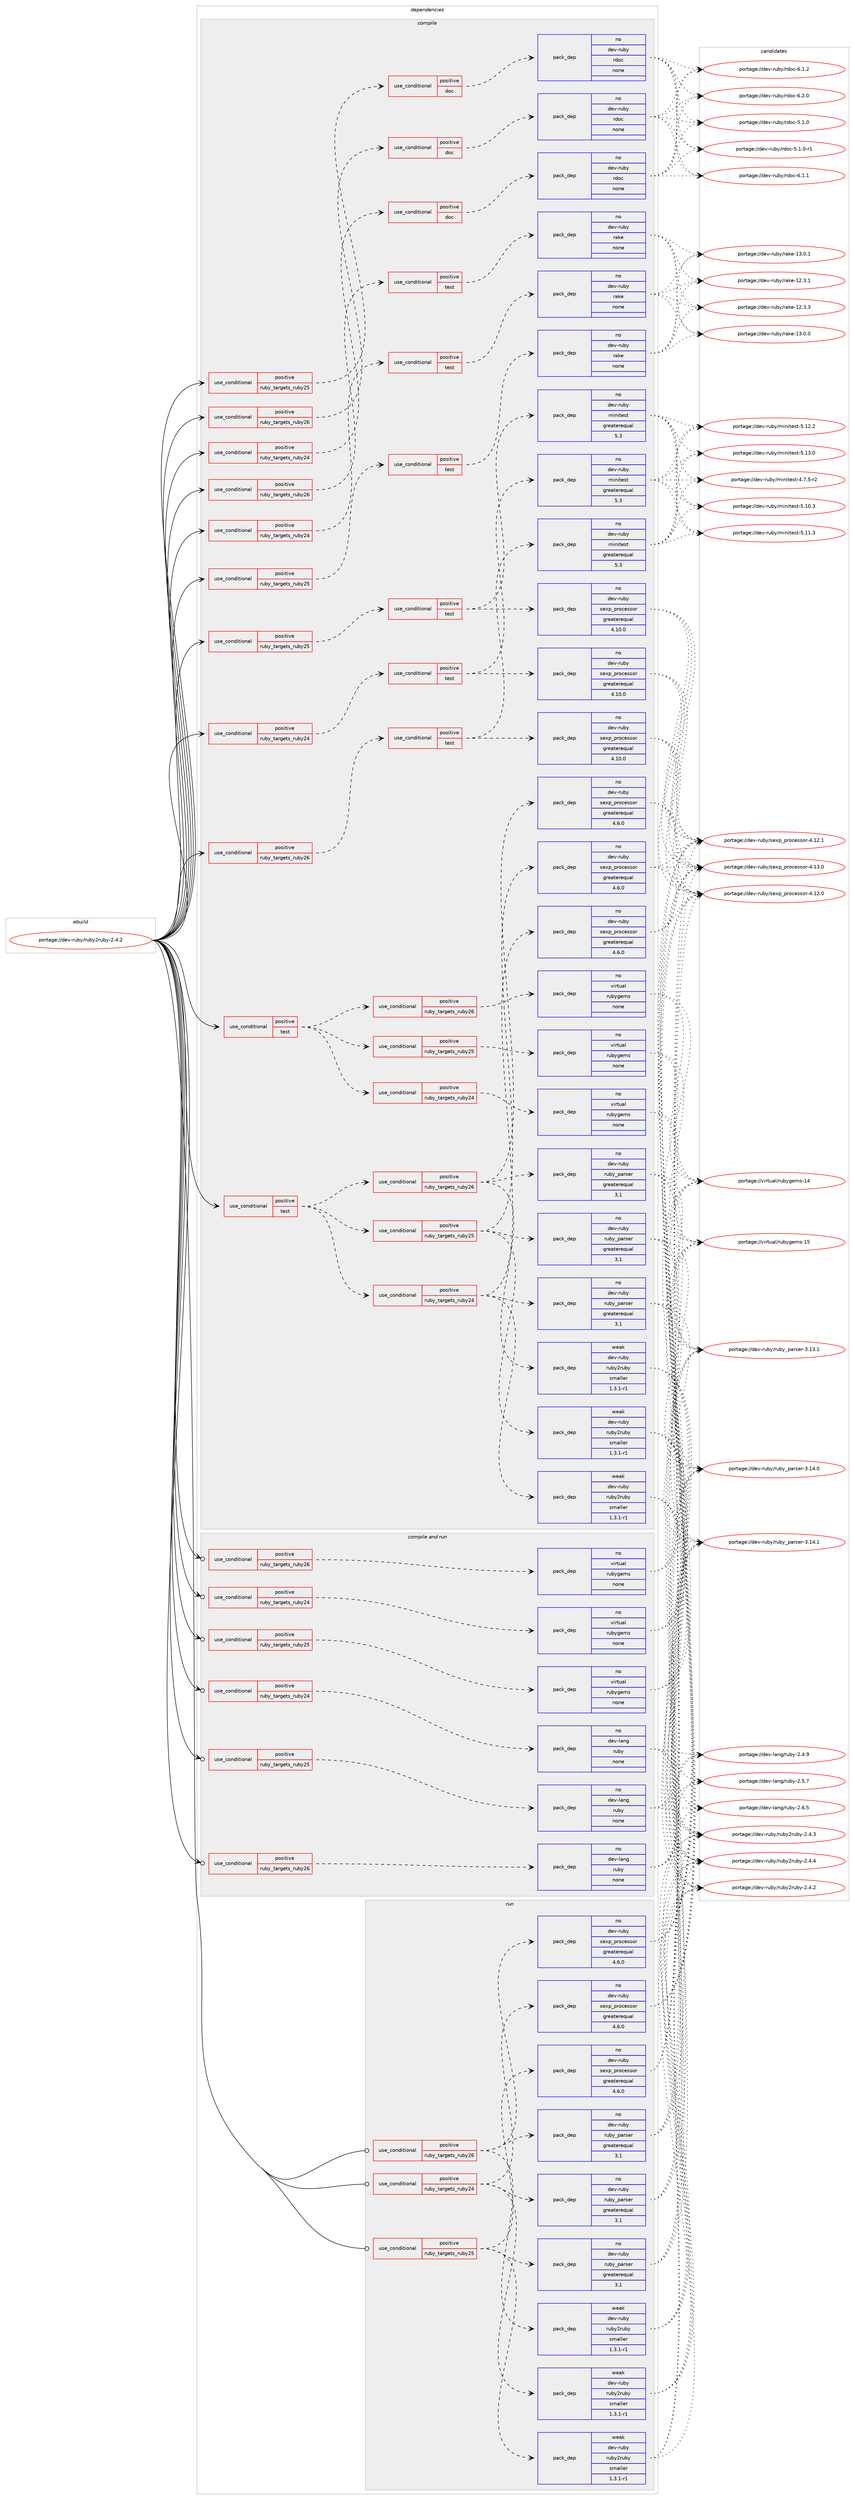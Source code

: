 digraph prolog {

# *************
# Graph options
# *************

newrank=true;
concentrate=true;
compound=true;
graph [rankdir=LR,fontname=Helvetica,fontsize=10,ranksep=1.5];#, ranksep=2.5, nodesep=0.2];
edge  [arrowhead=vee];
node  [fontname=Helvetica,fontsize=10];

# **********
# The ebuild
# **********

subgraph cluster_leftcol {
color=gray;
rank=same;
label=<<i>ebuild</i>>;
id [label="portage://dev-ruby/ruby2ruby-2.4.2", color=red, width=4, href="../dev-ruby/ruby2ruby-2.4.2.svg"];
}

# ****************
# The dependencies
# ****************

subgraph cluster_midcol {
color=gray;
label=<<i>dependencies</i>>;
subgraph cluster_compile {
fillcolor="#eeeeee";
style=filled;
label=<<i>compile</i>>;
subgraph cond64993 {
dependency246851 [label=<<TABLE BORDER="0" CELLBORDER="1" CELLSPACING="0" CELLPADDING="4"><TR><TD ROWSPAN="3" CELLPADDING="10">use_conditional</TD></TR><TR><TD>positive</TD></TR><TR><TD>ruby_targets_ruby24</TD></TR></TABLE>>, shape=none, color=red];
subgraph cond64994 {
dependency246852 [label=<<TABLE BORDER="0" CELLBORDER="1" CELLSPACING="0" CELLPADDING="4"><TR><TD ROWSPAN="3" CELLPADDING="10">use_conditional</TD></TR><TR><TD>positive</TD></TR><TR><TD>doc</TD></TR></TABLE>>, shape=none, color=red];
subgraph pack178313 {
dependency246853 [label=<<TABLE BORDER="0" CELLBORDER="1" CELLSPACING="0" CELLPADDING="4" WIDTH="220"><TR><TD ROWSPAN="6" CELLPADDING="30">pack_dep</TD></TR><TR><TD WIDTH="110">no</TD></TR><TR><TD>dev-ruby</TD></TR><TR><TD>rdoc</TD></TR><TR><TD>none</TD></TR><TR><TD></TD></TR></TABLE>>, shape=none, color=blue];
}
dependency246852:e -> dependency246853:w [weight=20,style="dashed",arrowhead="vee"];
}
dependency246851:e -> dependency246852:w [weight=20,style="dashed",arrowhead="vee"];
}
id:e -> dependency246851:w [weight=20,style="solid",arrowhead="vee"];
subgraph cond64995 {
dependency246854 [label=<<TABLE BORDER="0" CELLBORDER="1" CELLSPACING="0" CELLPADDING="4"><TR><TD ROWSPAN="3" CELLPADDING="10">use_conditional</TD></TR><TR><TD>positive</TD></TR><TR><TD>ruby_targets_ruby24</TD></TR></TABLE>>, shape=none, color=red];
subgraph cond64996 {
dependency246855 [label=<<TABLE BORDER="0" CELLBORDER="1" CELLSPACING="0" CELLPADDING="4"><TR><TD ROWSPAN="3" CELLPADDING="10">use_conditional</TD></TR><TR><TD>positive</TD></TR><TR><TD>test</TD></TR></TABLE>>, shape=none, color=red];
subgraph pack178314 {
dependency246856 [label=<<TABLE BORDER="0" CELLBORDER="1" CELLSPACING="0" CELLPADDING="4" WIDTH="220"><TR><TD ROWSPAN="6" CELLPADDING="30">pack_dep</TD></TR><TR><TD WIDTH="110">no</TD></TR><TR><TD>dev-ruby</TD></TR><TR><TD>minitest</TD></TR><TR><TD>greaterequal</TD></TR><TR><TD>5.3</TD></TR></TABLE>>, shape=none, color=blue];
}
dependency246855:e -> dependency246856:w [weight=20,style="dashed",arrowhead="vee"];
subgraph pack178315 {
dependency246857 [label=<<TABLE BORDER="0" CELLBORDER="1" CELLSPACING="0" CELLPADDING="4" WIDTH="220"><TR><TD ROWSPAN="6" CELLPADDING="30">pack_dep</TD></TR><TR><TD WIDTH="110">no</TD></TR><TR><TD>dev-ruby</TD></TR><TR><TD>sexp_processor</TD></TR><TR><TD>greaterequal</TD></TR><TR><TD>4.10.0</TD></TR></TABLE>>, shape=none, color=blue];
}
dependency246855:e -> dependency246857:w [weight=20,style="dashed",arrowhead="vee"];
}
dependency246854:e -> dependency246855:w [weight=20,style="dashed",arrowhead="vee"];
}
id:e -> dependency246854:w [weight=20,style="solid",arrowhead="vee"];
subgraph cond64997 {
dependency246858 [label=<<TABLE BORDER="0" CELLBORDER="1" CELLSPACING="0" CELLPADDING="4"><TR><TD ROWSPAN="3" CELLPADDING="10">use_conditional</TD></TR><TR><TD>positive</TD></TR><TR><TD>ruby_targets_ruby24</TD></TR></TABLE>>, shape=none, color=red];
subgraph cond64998 {
dependency246859 [label=<<TABLE BORDER="0" CELLBORDER="1" CELLSPACING="0" CELLPADDING="4"><TR><TD ROWSPAN="3" CELLPADDING="10">use_conditional</TD></TR><TR><TD>positive</TD></TR><TR><TD>test</TD></TR></TABLE>>, shape=none, color=red];
subgraph pack178316 {
dependency246860 [label=<<TABLE BORDER="0" CELLBORDER="1" CELLSPACING="0" CELLPADDING="4" WIDTH="220"><TR><TD ROWSPAN="6" CELLPADDING="30">pack_dep</TD></TR><TR><TD WIDTH="110">no</TD></TR><TR><TD>dev-ruby</TD></TR><TR><TD>rake</TD></TR><TR><TD>none</TD></TR><TR><TD></TD></TR></TABLE>>, shape=none, color=blue];
}
dependency246859:e -> dependency246860:w [weight=20,style="dashed",arrowhead="vee"];
}
dependency246858:e -> dependency246859:w [weight=20,style="dashed",arrowhead="vee"];
}
id:e -> dependency246858:w [weight=20,style="solid",arrowhead="vee"];
subgraph cond64999 {
dependency246861 [label=<<TABLE BORDER="0" CELLBORDER="1" CELLSPACING="0" CELLPADDING="4"><TR><TD ROWSPAN="3" CELLPADDING="10">use_conditional</TD></TR><TR><TD>positive</TD></TR><TR><TD>ruby_targets_ruby25</TD></TR></TABLE>>, shape=none, color=red];
subgraph cond65000 {
dependency246862 [label=<<TABLE BORDER="0" CELLBORDER="1" CELLSPACING="0" CELLPADDING="4"><TR><TD ROWSPAN="3" CELLPADDING="10">use_conditional</TD></TR><TR><TD>positive</TD></TR><TR><TD>doc</TD></TR></TABLE>>, shape=none, color=red];
subgraph pack178317 {
dependency246863 [label=<<TABLE BORDER="0" CELLBORDER="1" CELLSPACING="0" CELLPADDING="4" WIDTH="220"><TR><TD ROWSPAN="6" CELLPADDING="30">pack_dep</TD></TR><TR><TD WIDTH="110">no</TD></TR><TR><TD>dev-ruby</TD></TR><TR><TD>rdoc</TD></TR><TR><TD>none</TD></TR><TR><TD></TD></TR></TABLE>>, shape=none, color=blue];
}
dependency246862:e -> dependency246863:w [weight=20,style="dashed",arrowhead="vee"];
}
dependency246861:e -> dependency246862:w [weight=20,style="dashed",arrowhead="vee"];
}
id:e -> dependency246861:w [weight=20,style="solid",arrowhead="vee"];
subgraph cond65001 {
dependency246864 [label=<<TABLE BORDER="0" CELLBORDER="1" CELLSPACING="0" CELLPADDING="4"><TR><TD ROWSPAN="3" CELLPADDING="10">use_conditional</TD></TR><TR><TD>positive</TD></TR><TR><TD>ruby_targets_ruby25</TD></TR></TABLE>>, shape=none, color=red];
subgraph cond65002 {
dependency246865 [label=<<TABLE BORDER="0" CELLBORDER="1" CELLSPACING="0" CELLPADDING="4"><TR><TD ROWSPAN="3" CELLPADDING="10">use_conditional</TD></TR><TR><TD>positive</TD></TR><TR><TD>test</TD></TR></TABLE>>, shape=none, color=red];
subgraph pack178318 {
dependency246866 [label=<<TABLE BORDER="0" CELLBORDER="1" CELLSPACING="0" CELLPADDING="4" WIDTH="220"><TR><TD ROWSPAN="6" CELLPADDING="30">pack_dep</TD></TR><TR><TD WIDTH="110">no</TD></TR><TR><TD>dev-ruby</TD></TR><TR><TD>minitest</TD></TR><TR><TD>greaterequal</TD></TR><TR><TD>5.3</TD></TR></TABLE>>, shape=none, color=blue];
}
dependency246865:e -> dependency246866:w [weight=20,style="dashed",arrowhead="vee"];
subgraph pack178319 {
dependency246867 [label=<<TABLE BORDER="0" CELLBORDER="1" CELLSPACING="0" CELLPADDING="4" WIDTH="220"><TR><TD ROWSPAN="6" CELLPADDING="30">pack_dep</TD></TR><TR><TD WIDTH="110">no</TD></TR><TR><TD>dev-ruby</TD></TR><TR><TD>sexp_processor</TD></TR><TR><TD>greaterequal</TD></TR><TR><TD>4.10.0</TD></TR></TABLE>>, shape=none, color=blue];
}
dependency246865:e -> dependency246867:w [weight=20,style="dashed",arrowhead="vee"];
}
dependency246864:e -> dependency246865:w [weight=20,style="dashed",arrowhead="vee"];
}
id:e -> dependency246864:w [weight=20,style="solid",arrowhead="vee"];
subgraph cond65003 {
dependency246868 [label=<<TABLE BORDER="0" CELLBORDER="1" CELLSPACING="0" CELLPADDING="4"><TR><TD ROWSPAN="3" CELLPADDING="10">use_conditional</TD></TR><TR><TD>positive</TD></TR><TR><TD>ruby_targets_ruby25</TD></TR></TABLE>>, shape=none, color=red];
subgraph cond65004 {
dependency246869 [label=<<TABLE BORDER="0" CELLBORDER="1" CELLSPACING="0" CELLPADDING="4"><TR><TD ROWSPAN="3" CELLPADDING="10">use_conditional</TD></TR><TR><TD>positive</TD></TR><TR><TD>test</TD></TR></TABLE>>, shape=none, color=red];
subgraph pack178320 {
dependency246870 [label=<<TABLE BORDER="0" CELLBORDER="1" CELLSPACING="0" CELLPADDING="4" WIDTH="220"><TR><TD ROWSPAN="6" CELLPADDING="30">pack_dep</TD></TR><TR><TD WIDTH="110">no</TD></TR><TR><TD>dev-ruby</TD></TR><TR><TD>rake</TD></TR><TR><TD>none</TD></TR><TR><TD></TD></TR></TABLE>>, shape=none, color=blue];
}
dependency246869:e -> dependency246870:w [weight=20,style="dashed",arrowhead="vee"];
}
dependency246868:e -> dependency246869:w [weight=20,style="dashed",arrowhead="vee"];
}
id:e -> dependency246868:w [weight=20,style="solid",arrowhead="vee"];
subgraph cond65005 {
dependency246871 [label=<<TABLE BORDER="0" CELLBORDER="1" CELLSPACING="0" CELLPADDING="4"><TR><TD ROWSPAN="3" CELLPADDING="10">use_conditional</TD></TR><TR><TD>positive</TD></TR><TR><TD>ruby_targets_ruby26</TD></TR></TABLE>>, shape=none, color=red];
subgraph cond65006 {
dependency246872 [label=<<TABLE BORDER="0" CELLBORDER="1" CELLSPACING="0" CELLPADDING="4"><TR><TD ROWSPAN="3" CELLPADDING="10">use_conditional</TD></TR><TR><TD>positive</TD></TR><TR><TD>doc</TD></TR></TABLE>>, shape=none, color=red];
subgraph pack178321 {
dependency246873 [label=<<TABLE BORDER="0" CELLBORDER="1" CELLSPACING="0" CELLPADDING="4" WIDTH="220"><TR><TD ROWSPAN="6" CELLPADDING="30">pack_dep</TD></TR><TR><TD WIDTH="110">no</TD></TR><TR><TD>dev-ruby</TD></TR><TR><TD>rdoc</TD></TR><TR><TD>none</TD></TR><TR><TD></TD></TR></TABLE>>, shape=none, color=blue];
}
dependency246872:e -> dependency246873:w [weight=20,style="dashed",arrowhead="vee"];
}
dependency246871:e -> dependency246872:w [weight=20,style="dashed",arrowhead="vee"];
}
id:e -> dependency246871:w [weight=20,style="solid",arrowhead="vee"];
subgraph cond65007 {
dependency246874 [label=<<TABLE BORDER="0" CELLBORDER="1" CELLSPACING="0" CELLPADDING="4"><TR><TD ROWSPAN="3" CELLPADDING="10">use_conditional</TD></TR><TR><TD>positive</TD></TR><TR><TD>ruby_targets_ruby26</TD></TR></TABLE>>, shape=none, color=red];
subgraph cond65008 {
dependency246875 [label=<<TABLE BORDER="0" CELLBORDER="1" CELLSPACING="0" CELLPADDING="4"><TR><TD ROWSPAN="3" CELLPADDING="10">use_conditional</TD></TR><TR><TD>positive</TD></TR><TR><TD>test</TD></TR></TABLE>>, shape=none, color=red];
subgraph pack178322 {
dependency246876 [label=<<TABLE BORDER="0" CELLBORDER="1" CELLSPACING="0" CELLPADDING="4" WIDTH="220"><TR><TD ROWSPAN="6" CELLPADDING="30">pack_dep</TD></TR><TR><TD WIDTH="110">no</TD></TR><TR><TD>dev-ruby</TD></TR><TR><TD>minitest</TD></TR><TR><TD>greaterequal</TD></TR><TR><TD>5.3</TD></TR></TABLE>>, shape=none, color=blue];
}
dependency246875:e -> dependency246876:w [weight=20,style="dashed",arrowhead="vee"];
subgraph pack178323 {
dependency246877 [label=<<TABLE BORDER="0" CELLBORDER="1" CELLSPACING="0" CELLPADDING="4" WIDTH="220"><TR><TD ROWSPAN="6" CELLPADDING="30">pack_dep</TD></TR><TR><TD WIDTH="110">no</TD></TR><TR><TD>dev-ruby</TD></TR><TR><TD>sexp_processor</TD></TR><TR><TD>greaterequal</TD></TR><TR><TD>4.10.0</TD></TR></TABLE>>, shape=none, color=blue];
}
dependency246875:e -> dependency246877:w [weight=20,style="dashed",arrowhead="vee"];
}
dependency246874:e -> dependency246875:w [weight=20,style="dashed",arrowhead="vee"];
}
id:e -> dependency246874:w [weight=20,style="solid",arrowhead="vee"];
subgraph cond65009 {
dependency246878 [label=<<TABLE BORDER="0" CELLBORDER="1" CELLSPACING="0" CELLPADDING="4"><TR><TD ROWSPAN="3" CELLPADDING="10">use_conditional</TD></TR><TR><TD>positive</TD></TR><TR><TD>ruby_targets_ruby26</TD></TR></TABLE>>, shape=none, color=red];
subgraph cond65010 {
dependency246879 [label=<<TABLE BORDER="0" CELLBORDER="1" CELLSPACING="0" CELLPADDING="4"><TR><TD ROWSPAN="3" CELLPADDING="10">use_conditional</TD></TR><TR><TD>positive</TD></TR><TR><TD>test</TD></TR></TABLE>>, shape=none, color=red];
subgraph pack178324 {
dependency246880 [label=<<TABLE BORDER="0" CELLBORDER="1" CELLSPACING="0" CELLPADDING="4" WIDTH="220"><TR><TD ROWSPAN="6" CELLPADDING="30">pack_dep</TD></TR><TR><TD WIDTH="110">no</TD></TR><TR><TD>dev-ruby</TD></TR><TR><TD>rake</TD></TR><TR><TD>none</TD></TR><TR><TD></TD></TR></TABLE>>, shape=none, color=blue];
}
dependency246879:e -> dependency246880:w [weight=20,style="dashed",arrowhead="vee"];
}
dependency246878:e -> dependency246879:w [weight=20,style="dashed",arrowhead="vee"];
}
id:e -> dependency246878:w [weight=20,style="solid",arrowhead="vee"];
subgraph cond65011 {
dependency246881 [label=<<TABLE BORDER="0" CELLBORDER="1" CELLSPACING="0" CELLPADDING="4"><TR><TD ROWSPAN="3" CELLPADDING="10">use_conditional</TD></TR><TR><TD>positive</TD></TR><TR><TD>test</TD></TR></TABLE>>, shape=none, color=red];
subgraph cond65012 {
dependency246882 [label=<<TABLE BORDER="0" CELLBORDER="1" CELLSPACING="0" CELLPADDING="4"><TR><TD ROWSPAN="3" CELLPADDING="10">use_conditional</TD></TR><TR><TD>positive</TD></TR><TR><TD>ruby_targets_ruby24</TD></TR></TABLE>>, shape=none, color=red];
subgraph pack178325 {
dependency246883 [label=<<TABLE BORDER="0" CELLBORDER="1" CELLSPACING="0" CELLPADDING="4" WIDTH="220"><TR><TD ROWSPAN="6" CELLPADDING="30">pack_dep</TD></TR><TR><TD WIDTH="110">no</TD></TR><TR><TD>dev-ruby</TD></TR><TR><TD>sexp_processor</TD></TR><TR><TD>greaterequal</TD></TR><TR><TD>4.6.0</TD></TR></TABLE>>, shape=none, color=blue];
}
dependency246882:e -> dependency246883:w [weight=20,style="dashed",arrowhead="vee"];
subgraph pack178326 {
dependency246884 [label=<<TABLE BORDER="0" CELLBORDER="1" CELLSPACING="0" CELLPADDING="4" WIDTH="220"><TR><TD ROWSPAN="6" CELLPADDING="30">pack_dep</TD></TR><TR><TD WIDTH="110">no</TD></TR><TR><TD>dev-ruby</TD></TR><TR><TD>ruby_parser</TD></TR><TR><TD>greaterequal</TD></TR><TR><TD>3.1</TD></TR></TABLE>>, shape=none, color=blue];
}
dependency246882:e -> dependency246884:w [weight=20,style="dashed",arrowhead="vee"];
subgraph pack178327 {
dependency246885 [label=<<TABLE BORDER="0" CELLBORDER="1" CELLSPACING="0" CELLPADDING="4" WIDTH="220"><TR><TD ROWSPAN="6" CELLPADDING="30">pack_dep</TD></TR><TR><TD WIDTH="110">weak</TD></TR><TR><TD>dev-ruby</TD></TR><TR><TD>ruby2ruby</TD></TR><TR><TD>smaller</TD></TR><TR><TD>1.3.1-r1</TD></TR></TABLE>>, shape=none, color=blue];
}
dependency246882:e -> dependency246885:w [weight=20,style="dashed",arrowhead="vee"];
}
dependency246881:e -> dependency246882:w [weight=20,style="dashed",arrowhead="vee"];
subgraph cond65013 {
dependency246886 [label=<<TABLE BORDER="0" CELLBORDER="1" CELLSPACING="0" CELLPADDING="4"><TR><TD ROWSPAN="3" CELLPADDING="10">use_conditional</TD></TR><TR><TD>positive</TD></TR><TR><TD>ruby_targets_ruby25</TD></TR></TABLE>>, shape=none, color=red];
subgraph pack178328 {
dependency246887 [label=<<TABLE BORDER="0" CELLBORDER="1" CELLSPACING="0" CELLPADDING="4" WIDTH="220"><TR><TD ROWSPAN="6" CELLPADDING="30">pack_dep</TD></TR><TR><TD WIDTH="110">no</TD></TR><TR><TD>dev-ruby</TD></TR><TR><TD>sexp_processor</TD></TR><TR><TD>greaterequal</TD></TR><TR><TD>4.6.0</TD></TR></TABLE>>, shape=none, color=blue];
}
dependency246886:e -> dependency246887:w [weight=20,style="dashed",arrowhead="vee"];
subgraph pack178329 {
dependency246888 [label=<<TABLE BORDER="0" CELLBORDER="1" CELLSPACING="0" CELLPADDING="4" WIDTH="220"><TR><TD ROWSPAN="6" CELLPADDING="30">pack_dep</TD></TR><TR><TD WIDTH="110">no</TD></TR><TR><TD>dev-ruby</TD></TR><TR><TD>ruby_parser</TD></TR><TR><TD>greaterequal</TD></TR><TR><TD>3.1</TD></TR></TABLE>>, shape=none, color=blue];
}
dependency246886:e -> dependency246888:w [weight=20,style="dashed",arrowhead="vee"];
subgraph pack178330 {
dependency246889 [label=<<TABLE BORDER="0" CELLBORDER="1" CELLSPACING="0" CELLPADDING="4" WIDTH="220"><TR><TD ROWSPAN="6" CELLPADDING="30">pack_dep</TD></TR><TR><TD WIDTH="110">weak</TD></TR><TR><TD>dev-ruby</TD></TR><TR><TD>ruby2ruby</TD></TR><TR><TD>smaller</TD></TR><TR><TD>1.3.1-r1</TD></TR></TABLE>>, shape=none, color=blue];
}
dependency246886:e -> dependency246889:w [weight=20,style="dashed",arrowhead="vee"];
}
dependency246881:e -> dependency246886:w [weight=20,style="dashed",arrowhead="vee"];
subgraph cond65014 {
dependency246890 [label=<<TABLE BORDER="0" CELLBORDER="1" CELLSPACING="0" CELLPADDING="4"><TR><TD ROWSPAN="3" CELLPADDING="10">use_conditional</TD></TR><TR><TD>positive</TD></TR><TR><TD>ruby_targets_ruby26</TD></TR></TABLE>>, shape=none, color=red];
subgraph pack178331 {
dependency246891 [label=<<TABLE BORDER="0" CELLBORDER="1" CELLSPACING="0" CELLPADDING="4" WIDTH="220"><TR><TD ROWSPAN="6" CELLPADDING="30">pack_dep</TD></TR><TR><TD WIDTH="110">no</TD></TR><TR><TD>dev-ruby</TD></TR><TR><TD>sexp_processor</TD></TR><TR><TD>greaterequal</TD></TR><TR><TD>4.6.0</TD></TR></TABLE>>, shape=none, color=blue];
}
dependency246890:e -> dependency246891:w [weight=20,style="dashed",arrowhead="vee"];
subgraph pack178332 {
dependency246892 [label=<<TABLE BORDER="0" CELLBORDER="1" CELLSPACING="0" CELLPADDING="4" WIDTH="220"><TR><TD ROWSPAN="6" CELLPADDING="30">pack_dep</TD></TR><TR><TD WIDTH="110">no</TD></TR><TR><TD>dev-ruby</TD></TR><TR><TD>ruby_parser</TD></TR><TR><TD>greaterequal</TD></TR><TR><TD>3.1</TD></TR></TABLE>>, shape=none, color=blue];
}
dependency246890:e -> dependency246892:w [weight=20,style="dashed",arrowhead="vee"];
subgraph pack178333 {
dependency246893 [label=<<TABLE BORDER="0" CELLBORDER="1" CELLSPACING="0" CELLPADDING="4" WIDTH="220"><TR><TD ROWSPAN="6" CELLPADDING="30">pack_dep</TD></TR><TR><TD WIDTH="110">weak</TD></TR><TR><TD>dev-ruby</TD></TR><TR><TD>ruby2ruby</TD></TR><TR><TD>smaller</TD></TR><TR><TD>1.3.1-r1</TD></TR></TABLE>>, shape=none, color=blue];
}
dependency246890:e -> dependency246893:w [weight=20,style="dashed",arrowhead="vee"];
}
dependency246881:e -> dependency246890:w [weight=20,style="dashed",arrowhead="vee"];
}
id:e -> dependency246881:w [weight=20,style="solid",arrowhead="vee"];
subgraph cond65015 {
dependency246894 [label=<<TABLE BORDER="0" CELLBORDER="1" CELLSPACING="0" CELLPADDING="4"><TR><TD ROWSPAN="3" CELLPADDING="10">use_conditional</TD></TR><TR><TD>positive</TD></TR><TR><TD>test</TD></TR></TABLE>>, shape=none, color=red];
subgraph cond65016 {
dependency246895 [label=<<TABLE BORDER="0" CELLBORDER="1" CELLSPACING="0" CELLPADDING="4"><TR><TD ROWSPAN="3" CELLPADDING="10">use_conditional</TD></TR><TR><TD>positive</TD></TR><TR><TD>ruby_targets_ruby24</TD></TR></TABLE>>, shape=none, color=red];
subgraph pack178334 {
dependency246896 [label=<<TABLE BORDER="0" CELLBORDER="1" CELLSPACING="0" CELLPADDING="4" WIDTH="220"><TR><TD ROWSPAN="6" CELLPADDING="30">pack_dep</TD></TR><TR><TD WIDTH="110">no</TD></TR><TR><TD>virtual</TD></TR><TR><TD>rubygems</TD></TR><TR><TD>none</TD></TR><TR><TD></TD></TR></TABLE>>, shape=none, color=blue];
}
dependency246895:e -> dependency246896:w [weight=20,style="dashed",arrowhead="vee"];
}
dependency246894:e -> dependency246895:w [weight=20,style="dashed",arrowhead="vee"];
subgraph cond65017 {
dependency246897 [label=<<TABLE BORDER="0" CELLBORDER="1" CELLSPACING="0" CELLPADDING="4"><TR><TD ROWSPAN="3" CELLPADDING="10">use_conditional</TD></TR><TR><TD>positive</TD></TR><TR><TD>ruby_targets_ruby25</TD></TR></TABLE>>, shape=none, color=red];
subgraph pack178335 {
dependency246898 [label=<<TABLE BORDER="0" CELLBORDER="1" CELLSPACING="0" CELLPADDING="4" WIDTH="220"><TR><TD ROWSPAN="6" CELLPADDING="30">pack_dep</TD></TR><TR><TD WIDTH="110">no</TD></TR><TR><TD>virtual</TD></TR><TR><TD>rubygems</TD></TR><TR><TD>none</TD></TR><TR><TD></TD></TR></TABLE>>, shape=none, color=blue];
}
dependency246897:e -> dependency246898:w [weight=20,style="dashed",arrowhead="vee"];
}
dependency246894:e -> dependency246897:w [weight=20,style="dashed",arrowhead="vee"];
subgraph cond65018 {
dependency246899 [label=<<TABLE BORDER="0" CELLBORDER="1" CELLSPACING="0" CELLPADDING="4"><TR><TD ROWSPAN="3" CELLPADDING="10">use_conditional</TD></TR><TR><TD>positive</TD></TR><TR><TD>ruby_targets_ruby26</TD></TR></TABLE>>, shape=none, color=red];
subgraph pack178336 {
dependency246900 [label=<<TABLE BORDER="0" CELLBORDER="1" CELLSPACING="0" CELLPADDING="4" WIDTH="220"><TR><TD ROWSPAN="6" CELLPADDING="30">pack_dep</TD></TR><TR><TD WIDTH="110">no</TD></TR><TR><TD>virtual</TD></TR><TR><TD>rubygems</TD></TR><TR><TD>none</TD></TR><TR><TD></TD></TR></TABLE>>, shape=none, color=blue];
}
dependency246899:e -> dependency246900:w [weight=20,style="dashed",arrowhead="vee"];
}
dependency246894:e -> dependency246899:w [weight=20,style="dashed",arrowhead="vee"];
}
id:e -> dependency246894:w [weight=20,style="solid",arrowhead="vee"];
}
subgraph cluster_compileandrun {
fillcolor="#eeeeee";
style=filled;
label=<<i>compile and run</i>>;
subgraph cond65019 {
dependency246901 [label=<<TABLE BORDER="0" CELLBORDER="1" CELLSPACING="0" CELLPADDING="4"><TR><TD ROWSPAN="3" CELLPADDING="10">use_conditional</TD></TR><TR><TD>positive</TD></TR><TR><TD>ruby_targets_ruby24</TD></TR></TABLE>>, shape=none, color=red];
subgraph pack178337 {
dependency246902 [label=<<TABLE BORDER="0" CELLBORDER="1" CELLSPACING="0" CELLPADDING="4" WIDTH="220"><TR><TD ROWSPAN="6" CELLPADDING="30">pack_dep</TD></TR><TR><TD WIDTH="110">no</TD></TR><TR><TD>dev-lang</TD></TR><TR><TD>ruby</TD></TR><TR><TD>none</TD></TR><TR><TD></TD></TR></TABLE>>, shape=none, color=blue];
}
dependency246901:e -> dependency246902:w [weight=20,style="dashed",arrowhead="vee"];
}
id:e -> dependency246901:w [weight=20,style="solid",arrowhead="odotvee"];
subgraph cond65020 {
dependency246903 [label=<<TABLE BORDER="0" CELLBORDER="1" CELLSPACING="0" CELLPADDING="4"><TR><TD ROWSPAN="3" CELLPADDING="10">use_conditional</TD></TR><TR><TD>positive</TD></TR><TR><TD>ruby_targets_ruby24</TD></TR></TABLE>>, shape=none, color=red];
subgraph pack178338 {
dependency246904 [label=<<TABLE BORDER="0" CELLBORDER="1" CELLSPACING="0" CELLPADDING="4" WIDTH="220"><TR><TD ROWSPAN="6" CELLPADDING="30">pack_dep</TD></TR><TR><TD WIDTH="110">no</TD></TR><TR><TD>virtual</TD></TR><TR><TD>rubygems</TD></TR><TR><TD>none</TD></TR><TR><TD></TD></TR></TABLE>>, shape=none, color=blue];
}
dependency246903:e -> dependency246904:w [weight=20,style="dashed",arrowhead="vee"];
}
id:e -> dependency246903:w [weight=20,style="solid",arrowhead="odotvee"];
subgraph cond65021 {
dependency246905 [label=<<TABLE BORDER="0" CELLBORDER="1" CELLSPACING="0" CELLPADDING="4"><TR><TD ROWSPAN="3" CELLPADDING="10">use_conditional</TD></TR><TR><TD>positive</TD></TR><TR><TD>ruby_targets_ruby25</TD></TR></TABLE>>, shape=none, color=red];
subgraph pack178339 {
dependency246906 [label=<<TABLE BORDER="0" CELLBORDER="1" CELLSPACING="0" CELLPADDING="4" WIDTH="220"><TR><TD ROWSPAN="6" CELLPADDING="30">pack_dep</TD></TR><TR><TD WIDTH="110">no</TD></TR><TR><TD>dev-lang</TD></TR><TR><TD>ruby</TD></TR><TR><TD>none</TD></TR><TR><TD></TD></TR></TABLE>>, shape=none, color=blue];
}
dependency246905:e -> dependency246906:w [weight=20,style="dashed",arrowhead="vee"];
}
id:e -> dependency246905:w [weight=20,style="solid",arrowhead="odotvee"];
subgraph cond65022 {
dependency246907 [label=<<TABLE BORDER="0" CELLBORDER="1" CELLSPACING="0" CELLPADDING="4"><TR><TD ROWSPAN="3" CELLPADDING="10">use_conditional</TD></TR><TR><TD>positive</TD></TR><TR><TD>ruby_targets_ruby25</TD></TR></TABLE>>, shape=none, color=red];
subgraph pack178340 {
dependency246908 [label=<<TABLE BORDER="0" CELLBORDER="1" CELLSPACING="0" CELLPADDING="4" WIDTH="220"><TR><TD ROWSPAN="6" CELLPADDING="30">pack_dep</TD></TR><TR><TD WIDTH="110">no</TD></TR><TR><TD>virtual</TD></TR><TR><TD>rubygems</TD></TR><TR><TD>none</TD></TR><TR><TD></TD></TR></TABLE>>, shape=none, color=blue];
}
dependency246907:e -> dependency246908:w [weight=20,style="dashed",arrowhead="vee"];
}
id:e -> dependency246907:w [weight=20,style="solid",arrowhead="odotvee"];
subgraph cond65023 {
dependency246909 [label=<<TABLE BORDER="0" CELLBORDER="1" CELLSPACING="0" CELLPADDING="4"><TR><TD ROWSPAN="3" CELLPADDING="10">use_conditional</TD></TR><TR><TD>positive</TD></TR><TR><TD>ruby_targets_ruby26</TD></TR></TABLE>>, shape=none, color=red];
subgraph pack178341 {
dependency246910 [label=<<TABLE BORDER="0" CELLBORDER="1" CELLSPACING="0" CELLPADDING="4" WIDTH="220"><TR><TD ROWSPAN="6" CELLPADDING="30">pack_dep</TD></TR><TR><TD WIDTH="110">no</TD></TR><TR><TD>dev-lang</TD></TR><TR><TD>ruby</TD></TR><TR><TD>none</TD></TR><TR><TD></TD></TR></TABLE>>, shape=none, color=blue];
}
dependency246909:e -> dependency246910:w [weight=20,style="dashed",arrowhead="vee"];
}
id:e -> dependency246909:w [weight=20,style="solid",arrowhead="odotvee"];
subgraph cond65024 {
dependency246911 [label=<<TABLE BORDER="0" CELLBORDER="1" CELLSPACING="0" CELLPADDING="4"><TR><TD ROWSPAN="3" CELLPADDING="10">use_conditional</TD></TR><TR><TD>positive</TD></TR><TR><TD>ruby_targets_ruby26</TD></TR></TABLE>>, shape=none, color=red];
subgraph pack178342 {
dependency246912 [label=<<TABLE BORDER="0" CELLBORDER="1" CELLSPACING="0" CELLPADDING="4" WIDTH="220"><TR><TD ROWSPAN="6" CELLPADDING="30">pack_dep</TD></TR><TR><TD WIDTH="110">no</TD></TR><TR><TD>virtual</TD></TR><TR><TD>rubygems</TD></TR><TR><TD>none</TD></TR><TR><TD></TD></TR></TABLE>>, shape=none, color=blue];
}
dependency246911:e -> dependency246912:w [weight=20,style="dashed",arrowhead="vee"];
}
id:e -> dependency246911:w [weight=20,style="solid",arrowhead="odotvee"];
}
subgraph cluster_run {
fillcolor="#eeeeee";
style=filled;
label=<<i>run</i>>;
subgraph cond65025 {
dependency246913 [label=<<TABLE BORDER="0" CELLBORDER="1" CELLSPACING="0" CELLPADDING="4"><TR><TD ROWSPAN="3" CELLPADDING="10">use_conditional</TD></TR><TR><TD>positive</TD></TR><TR><TD>ruby_targets_ruby24</TD></TR></TABLE>>, shape=none, color=red];
subgraph pack178343 {
dependency246914 [label=<<TABLE BORDER="0" CELLBORDER="1" CELLSPACING="0" CELLPADDING="4" WIDTH="220"><TR><TD ROWSPAN="6" CELLPADDING="30">pack_dep</TD></TR><TR><TD WIDTH="110">no</TD></TR><TR><TD>dev-ruby</TD></TR><TR><TD>sexp_processor</TD></TR><TR><TD>greaterequal</TD></TR><TR><TD>4.6.0</TD></TR></TABLE>>, shape=none, color=blue];
}
dependency246913:e -> dependency246914:w [weight=20,style="dashed",arrowhead="vee"];
subgraph pack178344 {
dependency246915 [label=<<TABLE BORDER="0" CELLBORDER="1" CELLSPACING="0" CELLPADDING="4" WIDTH="220"><TR><TD ROWSPAN="6" CELLPADDING="30">pack_dep</TD></TR><TR><TD WIDTH="110">no</TD></TR><TR><TD>dev-ruby</TD></TR><TR><TD>ruby_parser</TD></TR><TR><TD>greaterequal</TD></TR><TR><TD>3.1</TD></TR></TABLE>>, shape=none, color=blue];
}
dependency246913:e -> dependency246915:w [weight=20,style="dashed",arrowhead="vee"];
subgraph pack178345 {
dependency246916 [label=<<TABLE BORDER="0" CELLBORDER="1" CELLSPACING="0" CELLPADDING="4" WIDTH="220"><TR><TD ROWSPAN="6" CELLPADDING="30">pack_dep</TD></TR><TR><TD WIDTH="110">weak</TD></TR><TR><TD>dev-ruby</TD></TR><TR><TD>ruby2ruby</TD></TR><TR><TD>smaller</TD></TR><TR><TD>1.3.1-r1</TD></TR></TABLE>>, shape=none, color=blue];
}
dependency246913:e -> dependency246916:w [weight=20,style="dashed",arrowhead="vee"];
}
id:e -> dependency246913:w [weight=20,style="solid",arrowhead="odot"];
subgraph cond65026 {
dependency246917 [label=<<TABLE BORDER="0" CELLBORDER="1" CELLSPACING="0" CELLPADDING="4"><TR><TD ROWSPAN="3" CELLPADDING="10">use_conditional</TD></TR><TR><TD>positive</TD></TR><TR><TD>ruby_targets_ruby25</TD></TR></TABLE>>, shape=none, color=red];
subgraph pack178346 {
dependency246918 [label=<<TABLE BORDER="0" CELLBORDER="1" CELLSPACING="0" CELLPADDING="4" WIDTH="220"><TR><TD ROWSPAN="6" CELLPADDING="30">pack_dep</TD></TR><TR><TD WIDTH="110">no</TD></TR><TR><TD>dev-ruby</TD></TR><TR><TD>sexp_processor</TD></TR><TR><TD>greaterequal</TD></TR><TR><TD>4.6.0</TD></TR></TABLE>>, shape=none, color=blue];
}
dependency246917:e -> dependency246918:w [weight=20,style="dashed",arrowhead="vee"];
subgraph pack178347 {
dependency246919 [label=<<TABLE BORDER="0" CELLBORDER="1" CELLSPACING="0" CELLPADDING="4" WIDTH="220"><TR><TD ROWSPAN="6" CELLPADDING="30">pack_dep</TD></TR><TR><TD WIDTH="110">no</TD></TR><TR><TD>dev-ruby</TD></TR><TR><TD>ruby_parser</TD></TR><TR><TD>greaterequal</TD></TR><TR><TD>3.1</TD></TR></TABLE>>, shape=none, color=blue];
}
dependency246917:e -> dependency246919:w [weight=20,style="dashed",arrowhead="vee"];
subgraph pack178348 {
dependency246920 [label=<<TABLE BORDER="0" CELLBORDER="1" CELLSPACING="0" CELLPADDING="4" WIDTH="220"><TR><TD ROWSPAN="6" CELLPADDING="30">pack_dep</TD></TR><TR><TD WIDTH="110">weak</TD></TR><TR><TD>dev-ruby</TD></TR><TR><TD>ruby2ruby</TD></TR><TR><TD>smaller</TD></TR><TR><TD>1.3.1-r1</TD></TR></TABLE>>, shape=none, color=blue];
}
dependency246917:e -> dependency246920:w [weight=20,style="dashed",arrowhead="vee"];
}
id:e -> dependency246917:w [weight=20,style="solid",arrowhead="odot"];
subgraph cond65027 {
dependency246921 [label=<<TABLE BORDER="0" CELLBORDER="1" CELLSPACING="0" CELLPADDING="4"><TR><TD ROWSPAN="3" CELLPADDING="10">use_conditional</TD></TR><TR><TD>positive</TD></TR><TR><TD>ruby_targets_ruby26</TD></TR></TABLE>>, shape=none, color=red];
subgraph pack178349 {
dependency246922 [label=<<TABLE BORDER="0" CELLBORDER="1" CELLSPACING="0" CELLPADDING="4" WIDTH="220"><TR><TD ROWSPAN="6" CELLPADDING="30">pack_dep</TD></TR><TR><TD WIDTH="110">no</TD></TR><TR><TD>dev-ruby</TD></TR><TR><TD>sexp_processor</TD></TR><TR><TD>greaterequal</TD></TR><TR><TD>4.6.0</TD></TR></TABLE>>, shape=none, color=blue];
}
dependency246921:e -> dependency246922:w [weight=20,style="dashed",arrowhead="vee"];
subgraph pack178350 {
dependency246923 [label=<<TABLE BORDER="0" CELLBORDER="1" CELLSPACING="0" CELLPADDING="4" WIDTH="220"><TR><TD ROWSPAN="6" CELLPADDING="30">pack_dep</TD></TR><TR><TD WIDTH="110">no</TD></TR><TR><TD>dev-ruby</TD></TR><TR><TD>ruby_parser</TD></TR><TR><TD>greaterequal</TD></TR><TR><TD>3.1</TD></TR></TABLE>>, shape=none, color=blue];
}
dependency246921:e -> dependency246923:w [weight=20,style="dashed",arrowhead="vee"];
subgraph pack178351 {
dependency246924 [label=<<TABLE BORDER="0" CELLBORDER="1" CELLSPACING="0" CELLPADDING="4" WIDTH="220"><TR><TD ROWSPAN="6" CELLPADDING="30">pack_dep</TD></TR><TR><TD WIDTH="110">weak</TD></TR><TR><TD>dev-ruby</TD></TR><TR><TD>ruby2ruby</TD></TR><TR><TD>smaller</TD></TR><TR><TD>1.3.1-r1</TD></TR></TABLE>>, shape=none, color=blue];
}
dependency246921:e -> dependency246924:w [weight=20,style="dashed",arrowhead="vee"];
}
id:e -> dependency246921:w [weight=20,style="solid",arrowhead="odot"];
}
}

# **************
# The candidates
# **************

subgraph cluster_choices {
rank=same;
color=gray;
label=<<i>candidates</i>>;

subgraph choice178313 {
color=black;
nodesep=1;
choiceportage10010111845114117981214711410011199455346494648 [label="portage://dev-ruby/rdoc-5.1.0", color=red, width=4,href="../dev-ruby/rdoc-5.1.0.svg"];
choiceportage100101118451141179812147114100111994553464946484511449 [label="portage://dev-ruby/rdoc-5.1.0-r1", color=red, width=4,href="../dev-ruby/rdoc-5.1.0-r1.svg"];
choiceportage10010111845114117981214711410011199455446494649 [label="portage://dev-ruby/rdoc-6.1.1", color=red, width=4,href="../dev-ruby/rdoc-6.1.1.svg"];
choiceportage10010111845114117981214711410011199455446494650 [label="portage://dev-ruby/rdoc-6.1.2", color=red, width=4,href="../dev-ruby/rdoc-6.1.2.svg"];
choiceportage10010111845114117981214711410011199455446504648 [label="portage://dev-ruby/rdoc-6.2.0", color=red, width=4,href="../dev-ruby/rdoc-6.2.0.svg"];
dependency246853:e -> choiceportage10010111845114117981214711410011199455346494648:w [style=dotted,weight="100"];
dependency246853:e -> choiceportage100101118451141179812147114100111994553464946484511449:w [style=dotted,weight="100"];
dependency246853:e -> choiceportage10010111845114117981214711410011199455446494649:w [style=dotted,weight="100"];
dependency246853:e -> choiceportage10010111845114117981214711410011199455446494650:w [style=dotted,weight="100"];
dependency246853:e -> choiceportage10010111845114117981214711410011199455446504648:w [style=dotted,weight="100"];
}
subgraph choice178314 {
color=black;
nodesep=1;
choiceportage1001011184511411798121471091051101051161011151164552465546534511450 [label="portage://dev-ruby/minitest-4.7.5-r2", color=red, width=4,href="../dev-ruby/minitest-4.7.5-r2.svg"];
choiceportage10010111845114117981214710910511010511610111511645534649484651 [label="portage://dev-ruby/minitest-5.10.3", color=red, width=4,href="../dev-ruby/minitest-5.10.3.svg"];
choiceportage10010111845114117981214710910511010511610111511645534649494651 [label="portage://dev-ruby/minitest-5.11.3", color=red, width=4,href="../dev-ruby/minitest-5.11.3.svg"];
choiceportage10010111845114117981214710910511010511610111511645534649504650 [label="portage://dev-ruby/minitest-5.12.2", color=red, width=4,href="../dev-ruby/minitest-5.12.2.svg"];
choiceportage10010111845114117981214710910511010511610111511645534649514648 [label="portage://dev-ruby/minitest-5.13.0", color=red, width=4,href="../dev-ruby/minitest-5.13.0.svg"];
dependency246856:e -> choiceportage1001011184511411798121471091051101051161011151164552465546534511450:w [style=dotted,weight="100"];
dependency246856:e -> choiceportage10010111845114117981214710910511010511610111511645534649484651:w [style=dotted,weight="100"];
dependency246856:e -> choiceportage10010111845114117981214710910511010511610111511645534649494651:w [style=dotted,weight="100"];
dependency246856:e -> choiceportage10010111845114117981214710910511010511610111511645534649504650:w [style=dotted,weight="100"];
dependency246856:e -> choiceportage10010111845114117981214710910511010511610111511645534649514648:w [style=dotted,weight="100"];
}
subgraph choice178315 {
color=black;
nodesep=1;
choiceportage100101118451141179812147115101120112951121141119910111511511111445524649504648 [label="portage://dev-ruby/sexp_processor-4.12.0", color=red, width=4,href="../dev-ruby/sexp_processor-4.12.0.svg"];
choiceportage100101118451141179812147115101120112951121141119910111511511111445524649504649 [label="portage://dev-ruby/sexp_processor-4.12.1", color=red, width=4,href="../dev-ruby/sexp_processor-4.12.1.svg"];
choiceportage100101118451141179812147115101120112951121141119910111511511111445524649514648 [label="portage://dev-ruby/sexp_processor-4.13.0", color=red, width=4,href="../dev-ruby/sexp_processor-4.13.0.svg"];
dependency246857:e -> choiceportage100101118451141179812147115101120112951121141119910111511511111445524649504648:w [style=dotted,weight="100"];
dependency246857:e -> choiceportage100101118451141179812147115101120112951121141119910111511511111445524649504649:w [style=dotted,weight="100"];
dependency246857:e -> choiceportage100101118451141179812147115101120112951121141119910111511511111445524649514648:w [style=dotted,weight="100"];
}
subgraph choice178316 {
color=black;
nodesep=1;
choiceportage1001011184511411798121471149710710145495046514649 [label="portage://dev-ruby/rake-12.3.1", color=red, width=4,href="../dev-ruby/rake-12.3.1.svg"];
choiceportage1001011184511411798121471149710710145495046514651 [label="portage://dev-ruby/rake-12.3.3", color=red, width=4,href="../dev-ruby/rake-12.3.3.svg"];
choiceportage1001011184511411798121471149710710145495146484648 [label="portage://dev-ruby/rake-13.0.0", color=red, width=4,href="../dev-ruby/rake-13.0.0.svg"];
choiceportage1001011184511411798121471149710710145495146484649 [label="portage://dev-ruby/rake-13.0.1", color=red, width=4,href="../dev-ruby/rake-13.0.1.svg"];
dependency246860:e -> choiceportage1001011184511411798121471149710710145495046514649:w [style=dotted,weight="100"];
dependency246860:e -> choiceportage1001011184511411798121471149710710145495046514651:w [style=dotted,weight="100"];
dependency246860:e -> choiceportage1001011184511411798121471149710710145495146484648:w [style=dotted,weight="100"];
dependency246860:e -> choiceportage1001011184511411798121471149710710145495146484649:w [style=dotted,weight="100"];
}
subgraph choice178317 {
color=black;
nodesep=1;
choiceportage10010111845114117981214711410011199455346494648 [label="portage://dev-ruby/rdoc-5.1.0", color=red, width=4,href="../dev-ruby/rdoc-5.1.0.svg"];
choiceportage100101118451141179812147114100111994553464946484511449 [label="portage://dev-ruby/rdoc-5.1.0-r1", color=red, width=4,href="../dev-ruby/rdoc-5.1.0-r1.svg"];
choiceportage10010111845114117981214711410011199455446494649 [label="portage://dev-ruby/rdoc-6.1.1", color=red, width=4,href="../dev-ruby/rdoc-6.1.1.svg"];
choiceportage10010111845114117981214711410011199455446494650 [label="portage://dev-ruby/rdoc-6.1.2", color=red, width=4,href="../dev-ruby/rdoc-6.1.2.svg"];
choiceportage10010111845114117981214711410011199455446504648 [label="portage://dev-ruby/rdoc-6.2.0", color=red, width=4,href="../dev-ruby/rdoc-6.2.0.svg"];
dependency246863:e -> choiceportage10010111845114117981214711410011199455346494648:w [style=dotted,weight="100"];
dependency246863:e -> choiceportage100101118451141179812147114100111994553464946484511449:w [style=dotted,weight="100"];
dependency246863:e -> choiceportage10010111845114117981214711410011199455446494649:w [style=dotted,weight="100"];
dependency246863:e -> choiceportage10010111845114117981214711410011199455446494650:w [style=dotted,weight="100"];
dependency246863:e -> choiceportage10010111845114117981214711410011199455446504648:w [style=dotted,weight="100"];
}
subgraph choice178318 {
color=black;
nodesep=1;
choiceportage1001011184511411798121471091051101051161011151164552465546534511450 [label="portage://dev-ruby/minitest-4.7.5-r2", color=red, width=4,href="../dev-ruby/minitest-4.7.5-r2.svg"];
choiceportage10010111845114117981214710910511010511610111511645534649484651 [label="portage://dev-ruby/minitest-5.10.3", color=red, width=4,href="../dev-ruby/minitest-5.10.3.svg"];
choiceportage10010111845114117981214710910511010511610111511645534649494651 [label="portage://dev-ruby/minitest-5.11.3", color=red, width=4,href="../dev-ruby/minitest-5.11.3.svg"];
choiceportage10010111845114117981214710910511010511610111511645534649504650 [label="portage://dev-ruby/minitest-5.12.2", color=red, width=4,href="../dev-ruby/minitest-5.12.2.svg"];
choiceportage10010111845114117981214710910511010511610111511645534649514648 [label="portage://dev-ruby/minitest-5.13.0", color=red, width=4,href="../dev-ruby/minitest-5.13.0.svg"];
dependency246866:e -> choiceportage1001011184511411798121471091051101051161011151164552465546534511450:w [style=dotted,weight="100"];
dependency246866:e -> choiceportage10010111845114117981214710910511010511610111511645534649484651:w [style=dotted,weight="100"];
dependency246866:e -> choiceportage10010111845114117981214710910511010511610111511645534649494651:w [style=dotted,weight="100"];
dependency246866:e -> choiceportage10010111845114117981214710910511010511610111511645534649504650:w [style=dotted,weight="100"];
dependency246866:e -> choiceportage10010111845114117981214710910511010511610111511645534649514648:w [style=dotted,weight="100"];
}
subgraph choice178319 {
color=black;
nodesep=1;
choiceportage100101118451141179812147115101120112951121141119910111511511111445524649504648 [label="portage://dev-ruby/sexp_processor-4.12.0", color=red, width=4,href="../dev-ruby/sexp_processor-4.12.0.svg"];
choiceportage100101118451141179812147115101120112951121141119910111511511111445524649504649 [label="portage://dev-ruby/sexp_processor-4.12.1", color=red, width=4,href="../dev-ruby/sexp_processor-4.12.1.svg"];
choiceportage100101118451141179812147115101120112951121141119910111511511111445524649514648 [label="portage://dev-ruby/sexp_processor-4.13.0", color=red, width=4,href="../dev-ruby/sexp_processor-4.13.0.svg"];
dependency246867:e -> choiceportage100101118451141179812147115101120112951121141119910111511511111445524649504648:w [style=dotted,weight="100"];
dependency246867:e -> choiceportage100101118451141179812147115101120112951121141119910111511511111445524649504649:w [style=dotted,weight="100"];
dependency246867:e -> choiceportage100101118451141179812147115101120112951121141119910111511511111445524649514648:w [style=dotted,weight="100"];
}
subgraph choice178320 {
color=black;
nodesep=1;
choiceportage1001011184511411798121471149710710145495046514649 [label="portage://dev-ruby/rake-12.3.1", color=red, width=4,href="../dev-ruby/rake-12.3.1.svg"];
choiceportage1001011184511411798121471149710710145495046514651 [label="portage://dev-ruby/rake-12.3.3", color=red, width=4,href="../dev-ruby/rake-12.3.3.svg"];
choiceportage1001011184511411798121471149710710145495146484648 [label="portage://dev-ruby/rake-13.0.0", color=red, width=4,href="../dev-ruby/rake-13.0.0.svg"];
choiceportage1001011184511411798121471149710710145495146484649 [label="portage://dev-ruby/rake-13.0.1", color=red, width=4,href="../dev-ruby/rake-13.0.1.svg"];
dependency246870:e -> choiceportage1001011184511411798121471149710710145495046514649:w [style=dotted,weight="100"];
dependency246870:e -> choiceportage1001011184511411798121471149710710145495046514651:w [style=dotted,weight="100"];
dependency246870:e -> choiceportage1001011184511411798121471149710710145495146484648:w [style=dotted,weight="100"];
dependency246870:e -> choiceportage1001011184511411798121471149710710145495146484649:w [style=dotted,weight="100"];
}
subgraph choice178321 {
color=black;
nodesep=1;
choiceportage10010111845114117981214711410011199455346494648 [label="portage://dev-ruby/rdoc-5.1.0", color=red, width=4,href="../dev-ruby/rdoc-5.1.0.svg"];
choiceportage100101118451141179812147114100111994553464946484511449 [label="portage://dev-ruby/rdoc-5.1.0-r1", color=red, width=4,href="../dev-ruby/rdoc-5.1.0-r1.svg"];
choiceportage10010111845114117981214711410011199455446494649 [label="portage://dev-ruby/rdoc-6.1.1", color=red, width=4,href="../dev-ruby/rdoc-6.1.1.svg"];
choiceportage10010111845114117981214711410011199455446494650 [label="portage://dev-ruby/rdoc-6.1.2", color=red, width=4,href="../dev-ruby/rdoc-6.1.2.svg"];
choiceportage10010111845114117981214711410011199455446504648 [label="portage://dev-ruby/rdoc-6.2.0", color=red, width=4,href="../dev-ruby/rdoc-6.2.0.svg"];
dependency246873:e -> choiceportage10010111845114117981214711410011199455346494648:w [style=dotted,weight="100"];
dependency246873:e -> choiceportage100101118451141179812147114100111994553464946484511449:w [style=dotted,weight="100"];
dependency246873:e -> choiceportage10010111845114117981214711410011199455446494649:w [style=dotted,weight="100"];
dependency246873:e -> choiceportage10010111845114117981214711410011199455446494650:w [style=dotted,weight="100"];
dependency246873:e -> choiceportage10010111845114117981214711410011199455446504648:w [style=dotted,weight="100"];
}
subgraph choice178322 {
color=black;
nodesep=1;
choiceportage1001011184511411798121471091051101051161011151164552465546534511450 [label="portage://dev-ruby/minitest-4.7.5-r2", color=red, width=4,href="../dev-ruby/minitest-4.7.5-r2.svg"];
choiceportage10010111845114117981214710910511010511610111511645534649484651 [label="portage://dev-ruby/minitest-5.10.3", color=red, width=4,href="../dev-ruby/minitest-5.10.3.svg"];
choiceportage10010111845114117981214710910511010511610111511645534649494651 [label="portage://dev-ruby/minitest-5.11.3", color=red, width=4,href="../dev-ruby/minitest-5.11.3.svg"];
choiceportage10010111845114117981214710910511010511610111511645534649504650 [label="portage://dev-ruby/minitest-5.12.2", color=red, width=4,href="../dev-ruby/minitest-5.12.2.svg"];
choiceportage10010111845114117981214710910511010511610111511645534649514648 [label="portage://dev-ruby/minitest-5.13.0", color=red, width=4,href="../dev-ruby/minitest-5.13.0.svg"];
dependency246876:e -> choiceportage1001011184511411798121471091051101051161011151164552465546534511450:w [style=dotted,weight="100"];
dependency246876:e -> choiceportage10010111845114117981214710910511010511610111511645534649484651:w [style=dotted,weight="100"];
dependency246876:e -> choiceportage10010111845114117981214710910511010511610111511645534649494651:w [style=dotted,weight="100"];
dependency246876:e -> choiceportage10010111845114117981214710910511010511610111511645534649504650:w [style=dotted,weight="100"];
dependency246876:e -> choiceportage10010111845114117981214710910511010511610111511645534649514648:w [style=dotted,weight="100"];
}
subgraph choice178323 {
color=black;
nodesep=1;
choiceportage100101118451141179812147115101120112951121141119910111511511111445524649504648 [label="portage://dev-ruby/sexp_processor-4.12.0", color=red, width=4,href="../dev-ruby/sexp_processor-4.12.0.svg"];
choiceportage100101118451141179812147115101120112951121141119910111511511111445524649504649 [label="portage://dev-ruby/sexp_processor-4.12.1", color=red, width=4,href="../dev-ruby/sexp_processor-4.12.1.svg"];
choiceportage100101118451141179812147115101120112951121141119910111511511111445524649514648 [label="portage://dev-ruby/sexp_processor-4.13.0", color=red, width=4,href="../dev-ruby/sexp_processor-4.13.0.svg"];
dependency246877:e -> choiceportage100101118451141179812147115101120112951121141119910111511511111445524649504648:w [style=dotted,weight="100"];
dependency246877:e -> choiceportage100101118451141179812147115101120112951121141119910111511511111445524649504649:w [style=dotted,weight="100"];
dependency246877:e -> choiceportage100101118451141179812147115101120112951121141119910111511511111445524649514648:w [style=dotted,weight="100"];
}
subgraph choice178324 {
color=black;
nodesep=1;
choiceportage1001011184511411798121471149710710145495046514649 [label="portage://dev-ruby/rake-12.3.1", color=red, width=4,href="../dev-ruby/rake-12.3.1.svg"];
choiceportage1001011184511411798121471149710710145495046514651 [label="portage://dev-ruby/rake-12.3.3", color=red, width=4,href="../dev-ruby/rake-12.3.3.svg"];
choiceportage1001011184511411798121471149710710145495146484648 [label="portage://dev-ruby/rake-13.0.0", color=red, width=4,href="../dev-ruby/rake-13.0.0.svg"];
choiceportage1001011184511411798121471149710710145495146484649 [label="portage://dev-ruby/rake-13.0.1", color=red, width=4,href="../dev-ruby/rake-13.0.1.svg"];
dependency246880:e -> choiceportage1001011184511411798121471149710710145495046514649:w [style=dotted,weight="100"];
dependency246880:e -> choiceportage1001011184511411798121471149710710145495046514651:w [style=dotted,weight="100"];
dependency246880:e -> choiceportage1001011184511411798121471149710710145495146484648:w [style=dotted,weight="100"];
dependency246880:e -> choiceportage1001011184511411798121471149710710145495146484649:w [style=dotted,weight="100"];
}
subgraph choice178325 {
color=black;
nodesep=1;
choiceportage100101118451141179812147115101120112951121141119910111511511111445524649504648 [label="portage://dev-ruby/sexp_processor-4.12.0", color=red, width=4,href="../dev-ruby/sexp_processor-4.12.0.svg"];
choiceportage100101118451141179812147115101120112951121141119910111511511111445524649504649 [label="portage://dev-ruby/sexp_processor-4.12.1", color=red, width=4,href="../dev-ruby/sexp_processor-4.12.1.svg"];
choiceportage100101118451141179812147115101120112951121141119910111511511111445524649514648 [label="portage://dev-ruby/sexp_processor-4.13.0", color=red, width=4,href="../dev-ruby/sexp_processor-4.13.0.svg"];
dependency246883:e -> choiceportage100101118451141179812147115101120112951121141119910111511511111445524649504648:w [style=dotted,weight="100"];
dependency246883:e -> choiceportage100101118451141179812147115101120112951121141119910111511511111445524649504649:w [style=dotted,weight="100"];
dependency246883:e -> choiceportage100101118451141179812147115101120112951121141119910111511511111445524649514648:w [style=dotted,weight="100"];
}
subgraph choice178326 {
color=black;
nodesep=1;
choiceportage10010111845114117981214711411798121951129711411510111445514649514649 [label="portage://dev-ruby/ruby_parser-3.13.1", color=red, width=4,href="../dev-ruby/ruby_parser-3.13.1.svg"];
choiceportage10010111845114117981214711411798121951129711411510111445514649524648 [label="portage://dev-ruby/ruby_parser-3.14.0", color=red, width=4,href="../dev-ruby/ruby_parser-3.14.0.svg"];
choiceportage10010111845114117981214711411798121951129711411510111445514649524649 [label="portage://dev-ruby/ruby_parser-3.14.1", color=red, width=4,href="../dev-ruby/ruby_parser-3.14.1.svg"];
dependency246884:e -> choiceportage10010111845114117981214711411798121951129711411510111445514649514649:w [style=dotted,weight="100"];
dependency246884:e -> choiceportage10010111845114117981214711411798121951129711411510111445514649524648:w [style=dotted,weight="100"];
dependency246884:e -> choiceportage10010111845114117981214711411798121951129711411510111445514649524649:w [style=dotted,weight="100"];
}
subgraph choice178327 {
color=black;
nodesep=1;
choiceportage100101118451141179812147114117981215011411798121455046524650 [label="portage://dev-ruby/ruby2ruby-2.4.2", color=red, width=4,href="../dev-ruby/ruby2ruby-2.4.2.svg"];
choiceportage100101118451141179812147114117981215011411798121455046524651 [label="portage://dev-ruby/ruby2ruby-2.4.3", color=red, width=4,href="../dev-ruby/ruby2ruby-2.4.3.svg"];
choiceportage100101118451141179812147114117981215011411798121455046524652 [label="portage://dev-ruby/ruby2ruby-2.4.4", color=red, width=4,href="../dev-ruby/ruby2ruby-2.4.4.svg"];
dependency246885:e -> choiceportage100101118451141179812147114117981215011411798121455046524650:w [style=dotted,weight="100"];
dependency246885:e -> choiceportage100101118451141179812147114117981215011411798121455046524651:w [style=dotted,weight="100"];
dependency246885:e -> choiceportage100101118451141179812147114117981215011411798121455046524652:w [style=dotted,weight="100"];
}
subgraph choice178328 {
color=black;
nodesep=1;
choiceportage100101118451141179812147115101120112951121141119910111511511111445524649504648 [label="portage://dev-ruby/sexp_processor-4.12.0", color=red, width=4,href="../dev-ruby/sexp_processor-4.12.0.svg"];
choiceportage100101118451141179812147115101120112951121141119910111511511111445524649504649 [label="portage://dev-ruby/sexp_processor-4.12.1", color=red, width=4,href="../dev-ruby/sexp_processor-4.12.1.svg"];
choiceportage100101118451141179812147115101120112951121141119910111511511111445524649514648 [label="portage://dev-ruby/sexp_processor-4.13.0", color=red, width=4,href="../dev-ruby/sexp_processor-4.13.0.svg"];
dependency246887:e -> choiceportage100101118451141179812147115101120112951121141119910111511511111445524649504648:w [style=dotted,weight="100"];
dependency246887:e -> choiceportage100101118451141179812147115101120112951121141119910111511511111445524649504649:w [style=dotted,weight="100"];
dependency246887:e -> choiceportage100101118451141179812147115101120112951121141119910111511511111445524649514648:w [style=dotted,weight="100"];
}
subgraph choice178329 {
color=black;
nodesep=1;
choiceportage10010111845114117981214711411798121951129711411510111445514649514649 [label="portage://dev-ruby/ruby_parser-3.13.1", color=red, width=4,href="../dev-ruby/ruby_parser-3.13.1.svg"];
choiceportage10010111845114117981214711411798121951129711411510111445514649524648 [label="portage://dev-ruby/ruby_parser-3.14.0", color=red, width=4,href="../dev-ruby/ruby_parser-3.14.0.svg"];
choiceportage10010111845114117981214711411798121951129711411510111445514649524649 [label="portage://dev-ruby/ruby_parser-3.14.1", color=red, width=4,href="../dev-ruby/ruby_parser-3.14.1.svg"];
dependency246888:e -> choiceportage10010111845114117981214711411798121951129711411510111445514649514649:w [style=dotted,weight="100"];
dependency246888:e -> choiceportage10010111845114117981214711411798121951129711411510111445514649524648:w [style=dotted,weight="100"];
dependency246888:e -> choiceportage10010111845114117981214711411798121951129711411510111445514649524649:w [style=dotted,weight="100"];
}
subgraph choice178330 {
color=black;
nodesep=1;
choiceportage100101118451141179812147114117981215011411798121455046524650 [label="portage://dev-ruby/ruby2ruby-2.4.2", color=red, width=4,href="../dev-ruby/ruby2ruby-2.4.2.svg"];
choiceportage100101118451141179812147114117981215011411798121455046524651 [label="portage://dev-ruby/ruby2ruby-2.4.3", color=red, width=4,href="../dev-ruby/ruby2ruby-2.4.3.svg"];
choiceportage100101118451141179812147114117981215011411798121455046524652 [label="portage://dev-ruby/ruby2ruby-2.4.4", color=red, width=4,href="../dev-ruby/ruby2ruby-2.4.4.svg"];
dependency246889:e -> choiceportage100101118451141179812147114117981215011411798121455046524650:w [style=dotted,weight="100"];
dependency246889:e -> choiceportage100101118451141179812147114117981215011411798121455046524651:w [style=dotted,weight="100"];
dependency246889:e -> choiceportage100101118451141179812147114117981215011411798121455046524652:w [style=dotted,weight="100"];
}
subgraph choice178331 {
color=black;
nodesep=1;
choiceportage100101118451141179812147115101120112951121141119910111511511111445524649504648 [label="portage://dev-ruby/sexp_processor-4.12.0", color=red, width=4,href="../dev-ruby/sexp_processor-4.12.0.svg"];
choiceportage100101118451141179812147115101120112951121141119910111511511111445524649504649 [label="portage://dev-ruby/sexp_processor-4.12.1", color=red, width=4,href="../dev-ruby/sexp_processor-4.12.1.svg"];
choiceportage100101118451141179812147115101120112951121141119910111511511111445524649514648 [label="portage://dev-ruby/sexp_processor-4.13.0", color=red, width=4,href="../dev-ruby/sexp_processor-4.13.0.svg"];
dependency246891:e -> choiceportage100101118451141179812147115101120112951121141119910111511511111445524649504648:w [style=dotted,weight="100"];
dependency246891:e -> choiceportage100101118451141179812147115101120112951121141119910111511511111445524649504649:w [style=dotted,weight="100"];
dependency246891:e -> choiceportage100101118451141179812147115101120112951121141119910111511511111445524649514648:w [style=dotted,weight="100"];
}
subgraph choice178332 {
color=black;
nodesep=1;
choiceportage10010111845114117981214711411798121951129711411510111445514649514649 [label="portage://dev-ruby/ruby_parser-3.13.1", color=red, width=4,href="../dev-ruby/ruby_parser-3.13.1.svg"];
choiceportage10010111845114117981214711411798121951129711411510111445514649524648 [label="portage://dev-ruby/ruby_parser-3.14.0", color=red, width=4,href="../dev-ruby/ruby_parser-3.14.0.svg"];
choiceportage10010111845114117981214711411798121951129711411510111445514649524649 [label="portage://dev-ruby/ruby_parser-3.14.1", color=red, width=4,href="../dev-ruby/ruby_parser-3.14.1.svg"];
dependency246892:e -> choiceportage10010111845114117981214711411798121951129711411510111445514649514649:w [style=dotted,weight="100"];
dependency246892:e -> choiceportage10010111845114117981214711411798121951129711411510111445514649524648:w [style=dotted,weight="100"];
dependency246892:e -> choiceportage10010111845114117981214711411798121951129711411510111445514649524649:w [style=dotted,weight="100"];
}
subgraph choice178333 {
color=black;
nodesep=1;
choiceportage100101118451141179812147114117981215011411798121455046524650 [label="portage://dev-ruby/ruby2ruby-2.4.2", color=red, width=4,href="../dev-ruby/ruby2ruby-2.4.2.svg"];
choiceportage100101118451141179812147114117981215011411798121455046524651 [label="portage://dev-ruby/ruby2ruby-2.4.3", color=red, width=4,href="../dev-ruby/ruby2ruby-2.4.3.svg"];
choiceportage100101118451141179812147114117981215011411798121455046524652 [label="portage://dev-ruby/ruby2ruby-2.4.4", color=red, width=4,href="../dev-ruby/ruby2ruby-2.4.4.svg"];
dependency246893:e -> choiceportage100101118451141179812147114117981215011411798121455046524650:w [style=dotted,weight="100"];
dependency246893:e -> choiceportage100101118451141179812147114117981215011411798121455046524651:w [style=dotted,weight="100"];
dependency246893:e -> choiceportage100101118451141179812147114117981215011411798121455046524652:w [style=dotted,weight="100"];
}
subgraph choice178334 {
color=black;
nodesep=1;
choiceportage118105114116117971084711411798121103101109115454952 [label="portage://virtual/rubygems-14", color=red, width=4,href="../virtual/rubygems-14.svg"];
choiceportage118105114116117971084711411798121103101109115454953 [label="portage://virtual/rubygems-15", color=red, width=4,href="../virtual/rubygems-15.svg"];
dependency246896:e -> choiceportage118105114116117971084711411798121103101109115454952:w [style=dotted,weight="100"];
dependency246896:e -> choiceportage118105114116117971084711411798121103101109115454953:w [style=dotted,weight="100"];
}
subgraph choice178335 {
color=black;
nodesep=1;
choiceportage118105114116117971084711411798121103101109115454952 [label="portage://virtual/rubygems-14", color=red, width=4,href="../virtual/rubygems-14.svg"];
choiceportage118105114116117971084711411798121103101109115454953 [label="portage://virtual/rubygems-15", color=red, width=4,href="../virtual/rubygems-15.svg"];
dependency246898:e -> choiceportage118105114116117971084711411798121103101109115454952:w [style=dotted,weight="100"];
dependency246898:e -> choiceportage118105114116117971084711411798121103101109115454953:w [style=dotted,weight="100"];
}
subgraph choice178336 {
color=black;
nodesep=1;
choiceportage118105114116117971084711411798121103101109115454952 [label="portage://virtual/rubygems-14", color=red, width=4,href="../virtual/rubygems-14.svg"];
choiceportage118105114116117971084711411798121103101109115454953 [label="portage://virtual/rubygems-15", color=red, width=4,href="../virtual/rubygems-15.svg"];
dependency246900:e -> choiceportage118105114116117971084711411798121103101109115454952:w [style=dotted,weight="100"];
dependency246900:e -> choiceportage118105114116117971084711411798121103101109115454953:w [style=dotted,weight="100"];
}
subgraph choice178337 {
color=black;
nodesep=1;
choiceportage10010111845108971101034711411798121455046524657 [label="portage://dev-lang/ruby-2.4.9", color=red, width=4,href="../dev-lang/ruby-2.4.9.svg"];
choiceportage10010111845108971101034711411798121455046534655 [label="portage://dev-lang/ruby-2.5.7", color=red, width=4,href="../dev-lang/ruby-2.5.7.svg"];
choiceportage10010111845108971101034711411798121455046544653 [label="portage://dev-lang/ruby-2.6.5", color=red, width=4,href="../dev-lang/ruby-2.6.5.svg"];
dependency246902:e -> choiceportage10010111845108971101034711411798121455046524657:w [style=dotted,weight="100"];
dependency246902:e -> choiceportage10010111845108971101034711411798121455046534655:w [style=dotted,weight="100"];
dependency246902:e -> choiceportage10010111845108971101034711411798121455046544653:w [style=dotted,weight="100"];
}
subgraph choice178338 {
color=black;
nodesep=1;
choiceportage118105114116117971084711411798121103101109115454952 [label="portage://virtual/rubygems-14", color=red, width=4,href="../virtual/rubygems-14.svg"];
choiceportage118105114116117971084711411798121103101109115454953 [label="portage://virtual/rubygems-15", color=red, width=4,href="../virtual/rubygems-15.svg"];
dependency246904:e -> choiceportage118105114116117971084711411798121103101109115454952:w [style=dotted,weight="100"];
dependency246904:e -> choiceportage118105114116117971084711411798121103101109115454953:w [style=dotted,weight="100"];
}
subgraph choice178339 {
color=black;
nodesep=1;
choiceportage10010111845108971101034711411798121455046524657 [label="portage://dev-lang/ruby-2.4.9", color=red, width=4,href="../dev-lang/ruby-2.4.9.svg"];
choiceportage10010111845108971101034711411798121455046534655 [label="portage://dev-lang/ruby-2.5.7", color=red, width=4,href="../dev-lang/ruby-2.5.7.svg"];
choiceportage10010111845108971101034711411798121455046544653 [label="portage://dev-lang/ruby-2.6.5", color=red, width=4,href="../dev-lang/ruby-2.6.5.svg"];
dependency246906:e -> choiceportage10010111845108971101034711411798121455046524657:w [style=dotted,weight="100"];
dependency246906:e -> choiceportage10010111845108971101034711411798121455046534655:w [style=dotted,weight="100"];
dependency246906:e -> choiceportage10010111845108971101034711411798121455046544653:w [style=dotted,weight="100"];
}
subgraph choice178340 {
color=black;
nodesep=1;
choiceportage118105114116117971084711411798121103101109115454952 [label="portage://virtual/rubygems-14", color=red, width=4,href="../virtual/rubygems-14.svg"];
choiceportage118105114116117971084711411798121103101109115454953 [label="portage://virtual/rubygems-15", color=red, width=4,href="../virtual/rubygems-15.svg"];
dependency246908:e -> choiceportage118105114116117971084711411798121103101109115454952:w [style=dotted,weight="100"];
dependency246908:e -> choiceportage118105114116117971084711411798121103101109115454953:w [style=dotted,weight="100"];
}
subgraph choice178341 {
color=black;
nodesep=1;
choiceportage10010111845108971101034711411798121455046524657 [label="portage://dev-lang/ruby-2.4.9", color=red, width=4,href="../dev-lang/ruby-2.4.9.svg"];
choiceportage10010111845108971101034711411798121455046534655 [label="portage://dev-lang/ruby-2.5.7", color=red, width=4,href="../dev-lang/ruby-2.5.7.svg"];
choiceportage10010111845108971101034711411798121455046544653 [label="portage://dev-lang/ruby-2.6.5", color=red, width=4,href="../dev-lang/ruby-2.6.5.svg"];
dependency246910:e -> choiceportage10010111845108971101034711411798121455046524657:w [style=dotted,weight="100"];
dependency246910:e -> choiceportage10010111845108971101034711411798121455046534655:w [style=dotted,weight="100"];
dependency246910:e -> choiceportage10010111845108971101034711411798121455046544653:w [style=dotted,weight="100"];
}
subgraph choice178342 {
color=black;
nodesep=1;
choiceportage118105114116117971084711411798121103101109115454952 [label="portage://virtual/rubygems-14", color=red, width=4,href="../virtual/rubygems-14.svg"];
choiceportage118105114116117971084711411798121103101109115454953 [label="portage://virtual/rubygems-15", color=red, width=4,href="../virtual/rubygems-15.svg"];
dependency246912:e -> choiceportage118105114116117971084711411798121103101109115454952:w [style=dotted,weight="100"];
dependency246912:e -> choiceportage118105114116117971084711411798121103101109115454953:w [style=dotted,weight="100"];
}
subgraph choice178343 {
color=black;
nodesep=1;
choiceportage100101118451141179812147115101120112951121141119910111511511111445524649504648 [label="portage://dev-ruby/sexp_processor-4.12.0", color=red, width=4,href="../dev-ruby/sexp_processor-4.12.0.svg"];
choiceportage100101118451141179812147115101120112951121141119910111511511111445524649504649 [label="portage://dev-ruby/sexp_processor-4.12.1", color=red, width=4,href="../dev-ruby/sexp_processor-4.12.1.svg"];
choiceportage100101118451141179812147115101120112951121141119910111511511111445524649514648 [label="portage://dev-ruby/sexp_processor-4.13.0", color=red, width=4,href="../dev-ruby/sexp_processor-4.13.0.svg"];
dependency246914:e -> choiceportage100101118451141179812147115101120112951121141119910111511511111445524649504648:w [style=dotted,weight="100"];
dependency246914:e -> choiceportage100101118451141179812147115101120112951121141119910111511511111445524649504649:w [style=dotted,weight="100"];
dependency246914:e -> choiceportage100101118451141179812147115101120112951121141119910111511511111445524649514648:w [style=dotted,weight="100"];
}
subgraph choice178344 {
color=black;
nodesep=1;
choiceportage10010111845114117981214711411798121951129711411510111445514649514649 [label="portage://dev-ruby/ruby_parser-3.13.1", color=red, width=4,href="../dev-ruby/ruby_parser-3.13.1.svg"];
choiceportage10010111845114117981214711411798121951129711411510111445514649524648 [label="portage://dev-ruby/ruby_parser-3.14.0", color=red, width=4,href="../dev-ruby/ruby_parser-3.14.0.svg"];
choiceportage10010111845114117981214711411798121951129711411510111445514649524649 [label="portage://dev-ruby/ruby_parser-3.14.1", color=red, width=4,href="../dev-ruby/ruby_parser-3.14.1.svg"];
dependency246915:e -> choiceportage10010111845114117981214711411798121951129711411510111445514649514649:w [style=dotted,weight="100"];
dependency246915:e -> choiceportage10010111845114117981214711411798121951129711411510111445514649524648:w [style=dotted,weight="100"];
dependency246915:e -> choiceportage10010111845114117981214711411798121951129711411510111445514649524649:w [style=dotted,weight="100"];
}
subgraph choice178345 {
color=black;
nodesep=1;
choiceportage100101118451141179812147114117981215011411798121455046524650 [label="portage://dev-ruby/ruby2ruby-2.4.2", color=red, width=4,href="../dev-ruby/ruby2ruby-2.4.2.svg"];
choiceportage100101118451141179812147114117981215011411798121455046524651 [label="portage://dev-ruby/ruby2ruby-2.4.3", color=red, width=4,href="../dev-ruby/ruby2ruby-2.4.3.svg"];
choiceportage100101118451141179812147114117981215011411798121455046524652 [label="portage://dev-ruby/ruby2ruby-2.4.4", color=red, width=4,href="../dev-ruby/ruby2ruby-2.4.4.svg"];
dependency246916:e -> choiceportage100101118451141179812147114117981215011411798121455046524650:w [style=dotted,weight="100"];
dependency246916:e -> choiceportage100101118451141179812147114117981215011411798121455046524651:w [style=dotted,weight="100"];
dependency246916:e -> choiceportage100101118451141179812147114117981215011411798121455046524652:w [style=dotted,weight="100"];
}
subgraph choice178346 {
color=black;
nodesep=1;
choiceportage100101118451141179812147115101120112951121141119910111511511111445524649504648 [label="portage://dev-ruby/sexp_processor-4.12.0", color=red, width=4,href="../dev-ruby/sexp_processor-4.12.0.svg"];
choiceportage100101118451141179812147115101120112951121141119910111511511111445524649504649 [label="portage://dev-ruby/sexp_processor-4.12.1", color=red, width=4,href="../dev-ruby/sexp_processor-4.12.1.svg"];
choiceportage100101118451141179812147115101120112951121141119910111511511111445524649514648 [label="portage://dev-ruby/sexp_processor-4.13.0", color=red, width=4,href="../dev-ruby/sexp_processor-4.13.0.svg"];
dependency246918:e -> choiceportage100101118451141179812147115101120112951121141119910111511511111445524649504648:w [style=dotted,weight="100"];
dependency246918:e -> choiceportage100101118451141179812147115101120112951121141119910111511511111445524649504649:w [style=dotted,weight="100"];
dependency246918:e -> choiceportage100101118451141179812147115101120112951121141119910111511511111445524649514648:w [style=dotted,weight="100"];
}
subgraph choice178347 {
color=black;
nodesep=1;
choiceportage10010111845114117981214711411798121951129711411510111445514649514649 [label="portage://dev-ruby/ruby_parser-3.13.1", color=red, width=4,href="../dev-ruby/ruby_parser-3.13.1.svg"];
choiceportage10010111845114117981214711411798121951129711411510111445514649524648 [label="portage://dev-ruby/ruby_parser-3.14.0", color=red, width=4,href="../dev-ruby/ruby_parser-3.14.0.svg"];
choiceportage10010111845114117981214711411798121951129711411510111445514649524649 [label="portage://dev-ruby/ruby_parser-3.14.1", color=red, width=4,href="../dev-ruby/ruby_parser-3.14.1.svg"];
dependency246919:e -> choiceportage10010111845114117981214711411798121951129711411510111445514649514649:w [style=dotted,weight="100"];
dependency246919:e -> choiceportage10010111845114117981214711411798121951129711411510111445514649524648:w [style=dotted,weight="100"];
dependency246919:e -> choiceportage10010111845114117981214711411798121951129711411510111445514649524649:w [style=dotted,weight="100"];
}
subgraph choice178348 {
color=black;
nodesep=1;
choiceportage100101118451141179812147114117981215011411798121455046524650 [label="portage://dev-ruby/ruby2ruby-2.4.2", color=red, width=4,href="../dev-ruby/ruby2ruby-2.4.2.svg"];
choiceportage100101118451141179812147114117981215011411798121455046524651 [label="portage://dev-ruby/ruby2ruby-2.4.3", color=red, width=4,href="../dev-ruby/ruby2ruby-2.4.3.svg"];
choiceportage100101118451141179812147114117981215011411798121455046524652 [label="portage://dev-ruby/ruby2ruby-2.4.4", color=red, width=4,href="../dev-ruby/ruby2ruby-2.4.4.svg"];
dependency246920:e -> choiceportage100101118451141179812147114117981215011411798121455046524650:w [style=dotted,weight="100"];
dependency246920:e -> choiceportage100101118451141179812147114117981215011411798121455046524651:w [style=dotted,weight="100"];
dependency246920:e -> choiceportage100101118451141179812147114117981215011411798121455046524652:w [style=dotted,weight="100"];
}
subgraph choice178349 {
color=black;
nodesep=1;
choiceportage100101118451141179812147115101120112951121141119910111511511111445524649504648 [label="portage://dev-ruby/sexp_processor-4.12.0", color=red, width=4,href="../dev-ruby/sexp_processor-4.12.0.svg"];
choiceportage100101118451141179812147115101120112951121141119910111511511111445524649504649 [label="portage://dev-ruby/sexp_processor-4.12.1", color=red, width=4,href="../dev-ruby/sexp_processor-4.12.1.svg"];
choiceportage100101118451141179812147115101120112951121141119910111511511111445524649514648 [label="portage://dev-ruby/sexp_processor-4.13.0", color=red, width=4,href="../dev-ruby/sexp_processor-4.13.0.svg"];
dependency246922:e -> choiceportage100101118451141179812147115101120112951121141119910111511511111445524649504648:w [style=dotted,weight="100"];
dependency246922:e -> choiceportage100101118451141179812147115101120112951121141119910111511511111445524649504649:w [style=dotted,weight="100"];
dependency246922:e -> choiceportage100101118451141179812147115101120112951121141119910111511511111445524649514648:w [style=dotted,weight="100"];
}
subgraph choice178350 {
color=black;
nodesep=1;
choiceportage10010111845114117981214711411798121951129711411510111445514649514649 [label="portage://dev-ruby/ruby_parser-3.13.1", color=red, width=4,href="../dev-ruby/ruby_parser-3.13.1.svg"];
choiceportage10010111845114117981214711411798121951129711411510111445514649524648 [label="portage://dev-ruby/ruby_parser-3.14.0", color=red, width=4,href="../dev-ruby/ruby_parser-3.14.0.svg"];
choiceportage10010111845114117981214711411798121951129711411510111445514649524649 [label="portage://dev-ruby/ruby_parser-3.14.1", color=red, width=4,href="../dev-ruby/ruby_parser-3.14.1.svg"];
dependency246923:e -> choiceportage10010111845114117981214711411798121951129711411510111445514649514649:w [style=dotted,weight="100"];
dependency246923:e -> choiceportage10010111845114117981214711411798121951129711411510111445514649524648:w [style=dotted,weight="100"];
dependency246923:e -> choiceportage10010111845114117981214711411798121951129711411510111445514649524649:w [style=dotted,weight="100"];
}
subgraph choice178351 {
color=black;
nodesep=1;
choiceportage100101118451141179812147114117981215011411798121455046524650 [label="portage://dev-ruby/ruby2ruby-2.4.2", color=red, width=4,href="../dev-ruby/ruby2ruby-2.4.2.svg"];
choiceportage100101118451141179812147114117981215011411798121455046524651 [label="portage://dev-ruby/ruby2ruby-2.4.3", color=red, width=4,href="../dev-ruby/ruby2ruby-2.4.3.svg"];
choiceportage100101118451141179812147114117981215011411798121455046524652 [label="portage://dev-ruby/ruby2ruby-2.4.4", color=red, width=4,href="../dev-ruby/ruby2ruby-2.4.4.svg"];
dependency246924:e -> choiceportage100101118451141179812147114117981215011411798121455046524650:w [style=dotted,weight="100"];
dependency246924:e -> choiceportage100101118451141179812147114117981215011411798121455046524651:w [style=dotted,weight="100"];
dependency246924:e -> choiceportage100101118451141179812147114117981215011411798121455046524652:w [style=dotted,weight="100"];
}
}

}
